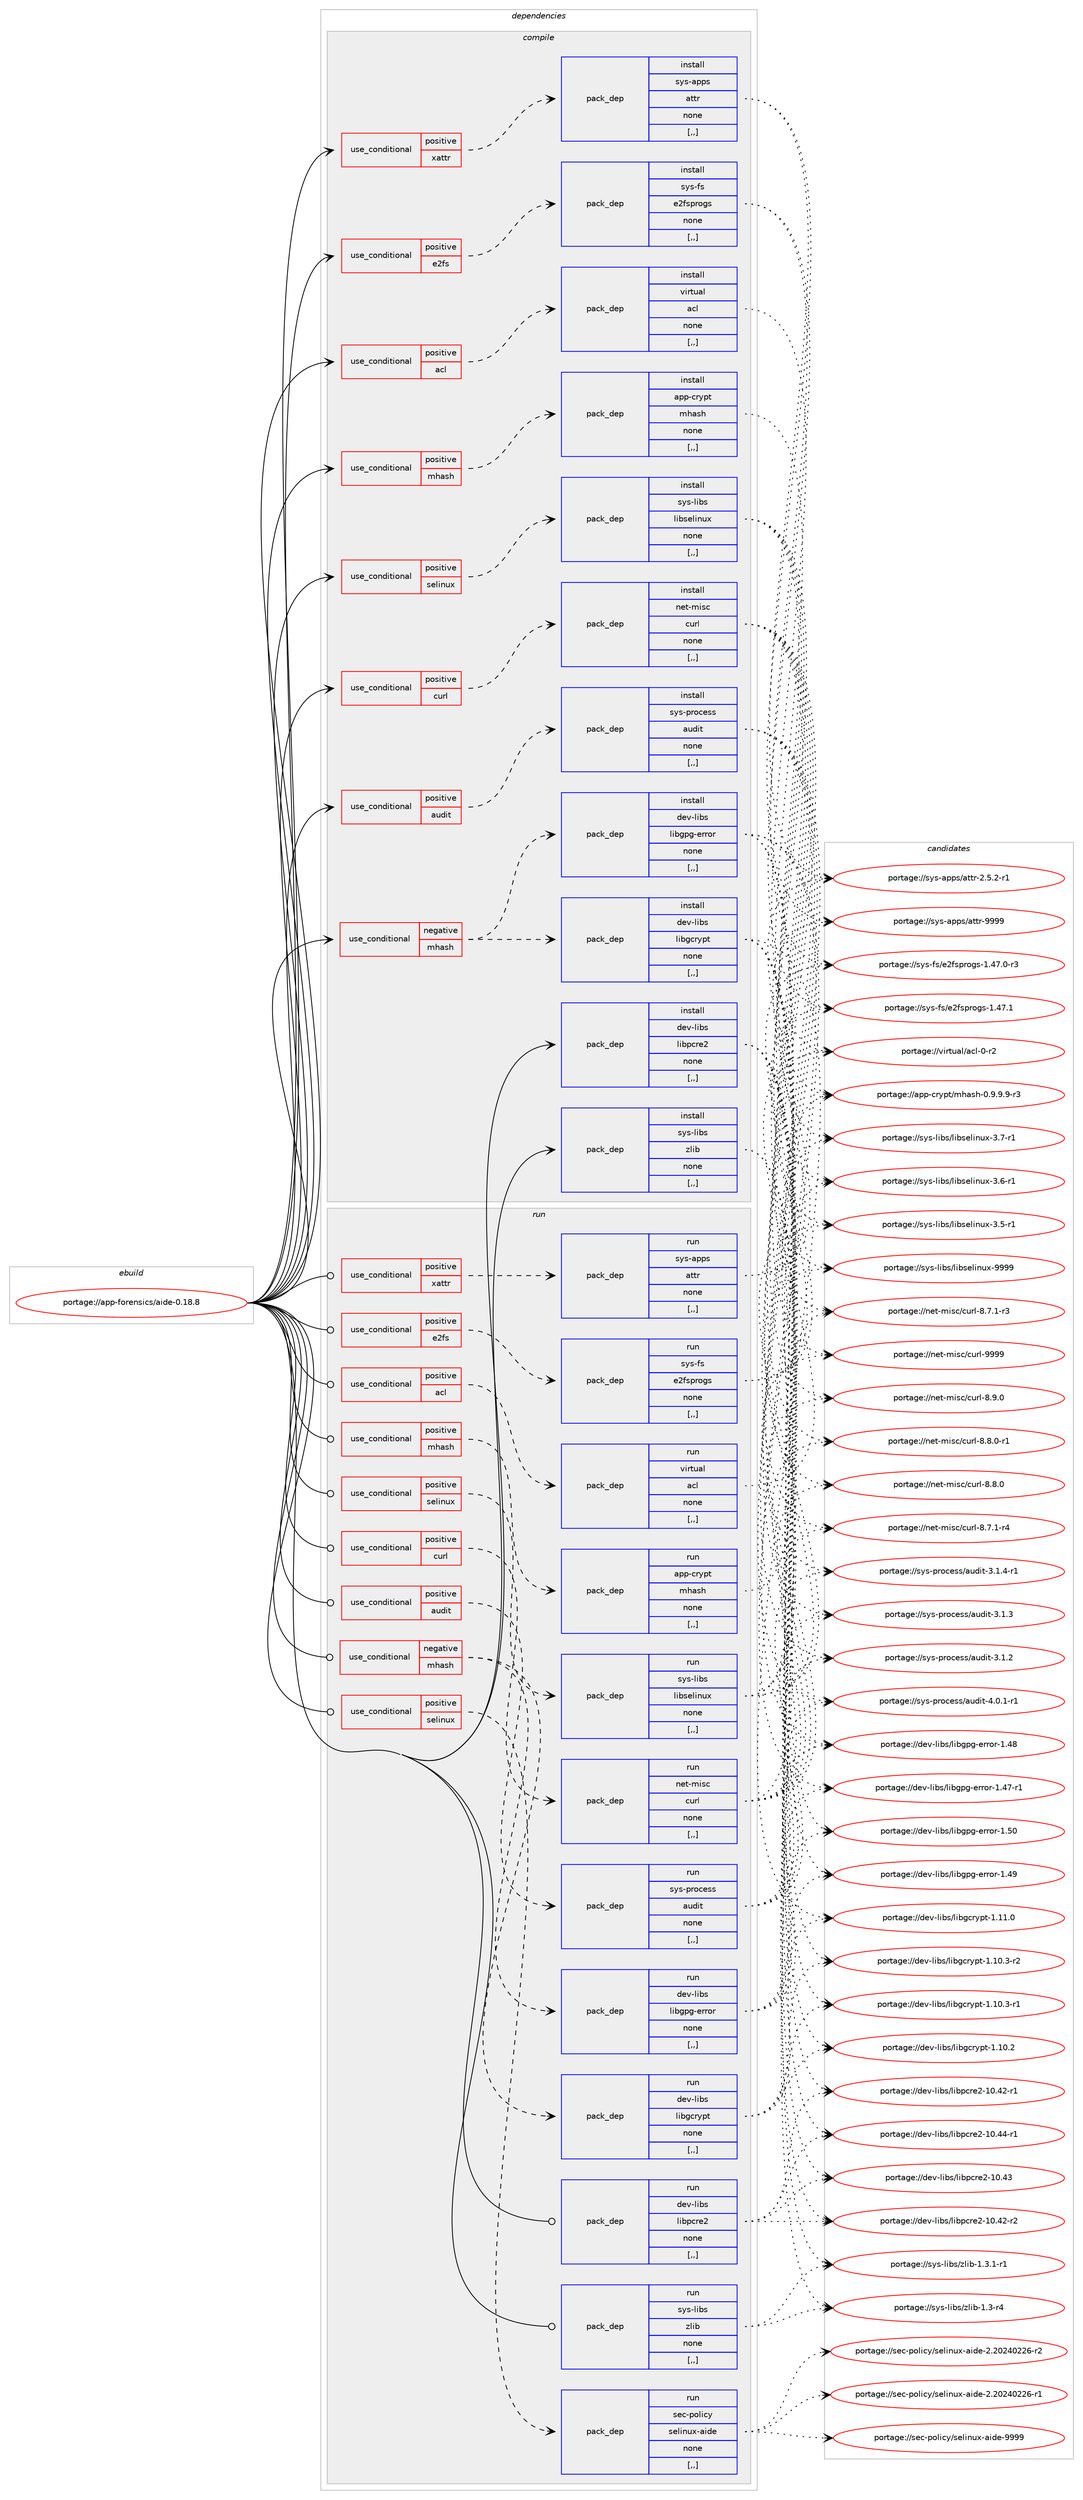 digraph prolog {

# *************
# Graph options
# *************

newrank=true;
concentrate=true;
compound=true;
graph [rankdir=LR,fontname=Helvetica,fontsize=10,ranksep=1.5];#, ranksep=2.5, nodesep=0.2];
edge  [arrowhead=vee];
node  [fontname=Helvetica,fontsize=10];

# **********
# The ebuild
# **********

subgraph cluster_leftcol {
color=gray;
label=<<i>ebuild</i>>;
id [label="portage://app-forensics/aide-0.18.8", color=red, width=4, href="../app-forensics/aide-0.18.8.svg"];
}

# ****************
# The dependencies
# ****************

subgraph cluster_midcol {
color=gray;
label=<<i>dependencies</i>>;
subgraph cluster_compile {
fillcolor="#eeeeee";
style=filled;
label=<<i>compile</i>>;
subgraph cond10676 {
dependency36226 [label=<<TABLE BORDER="0" CELLBORDER="1" CELLSPACING="0" CELLPADDING="4"><TR><TD ROWSPAN="3" CELLPADDING="10">use_conditional</TD></TR><TR><TD>negative</TD></TR><TR><TD>mhash</TD></TR></TABLE>>, shape=none, color=red];
subgraph pack25183 {
dependency36227 [label=<<TABLE BORDER="0" CELLBORDER="1" CELLSPACING="0" CELLPADDING="4" WIDTH="220"><TR><TD ROWSPAN="6" CELLPADDING="30">pack_dep</TD></TR><TR><TD WIDTH="110">install</TD></TR><TR><TD>dev-libs</TD></TR><TR><TD>libgcrypt</TD></TR><TR><TD>none</TD></TR><TR><TD>[,,]</TD></TR></TABLE>>, shape=none, color=blue];
}
dependency36226:e -> dependency36227:w [weight=20,style="dashed",arrowhead="vee"];
subgraph pack25184 {
dependency36228 [label=<<TABLE BORDER="0" CELLBORDER="1" CELLSPACING="0" CELLPADDING="4" WIDTH="220"><TR><TD ROWSPAN="6" CELLPADDING="30">pack_dep</TD></TR><TR><TD WIDTH="110">install</TD></TR><TR><TD>dev-libs</TD></TR><TR><TD>libgpg-error</TD></TR><TR><TD>none</TD></TR><TR><TD>[,,]</TD></TR></TABLE>>, shape=none, color=blue];
}
dependency36226:e -> dependency36228:w [weight=20,style="dashed",arrowhead="vee"];
}
id:e -> dependency36226:w [weight=20,style="solid",arrowhead="vee"];
subgraph cond10677 {
dependency36229 [label=<<TABLE BORDER="0" CELLBORDER="1" CELLSPACING="0" CELLPADDING="4"><TR><TD ROWSPAN="3" CELLPADDING="10">use_conditional</TD></TR><TR><TD>positive</TD></TR><TR><TD>acl</TD></TR></TABLE>>, shape=none, color=red];
subgraph pack25185 {
dependency36230 [label=<<TABLE BORDER="0" CELLBORDER="1" CELLSPACING="0" CELLPADDING="4" WIDTH="220"><TR><TD ROWSPAN="6" CELLPADDING="30">pack_dep</TD></TR><TR><TD WIDTH="110">install</TD></TR><TR><TD>virtual</TD></TR><TR><TD>acl</TD></TR><TR><TD>none</TD></TR><TR><TD>[,,]</TD></TR></TABLE>>, shape=none, color=blue];
}
dependency36229:e -> dependency36230:w [weight=20,style="dashed",arrowhead="vee"];
}
id:e -> dependency36229:w [weight=20,style="solid",arrowhead="vee"];
subgraph cond10678 {
dependency36231 [label=<<TABLE BORDER="0" CELLBORDER="1" CELLSPACING="0" CELLPADDING="4"><TR><TD ROWSPAN="3" CELLPADDING="10">use_conditional</TD></TR><TR><TD>positive</TD></TR><TR><TD>audit</TD></TR></TABLE>>, shape=none, color=red];
subgraph pack25186 {
dependency36232 [label=<<TABLE BORDER="0" CELLBORDER="1" CELLSPACING="0" CELLPADDING="4" WIDTH="220"><TR><TD ROWSPAN="6" CELLPADDING="30">pack_dep</TD></TR><TR><TD WIDTH="110">install</TD></TR><TR><TD>sys-process</TD></TR><TR><TD>audit</TD></TR><TR><TD>none</TD></TR><TR><TD>[,,]</TD></TR></TABLE>>, shape=none, color=blue];
}
dependency36231:e -> dependency36232:w [weight=20,style="dashed",arrowhead="vee"];
}
id:e -> dependency36231:w [weight=20,style="solid",arrowhead="vee"];
subgraph cond10679 {
dependency36233 [label=<<TABLE BORDER="0" CELLBORDER="1" CELLSPACING="0" CELLPADDING="4"><TR><TD ROWSPAN="3" CELLPADDING="10">use_conditional</TD></TR><TR><TD>positive</TD></TR><TR><TD>curl</TD></TR></TABLE>>, shape=none, color=red];
subgraph pack25187 {
dependency36234 [label=<<TABLE BORDER="0" CELLBORDER="1" CELLSPACING="0" CELLPADDING="4" WIDTH="220"><TR><TD ROWSPAN="6" CELLPADDING="30">pack_dep</TD></TR><TR><TD WIDTH="110">install</TD></TR><TR><TD>net-misc</TD></TR><TR><TD>curl</TD></TR><TR><TD>none</TD></TR><TR><TD>[,,]</TD></TR></TABLE>>, shape=none, color=blue];
}
dependency36233:e -> dependency36234:w [weight=20,style="dashed",arrowhead="vee"];
}
id:e -> dependency36233:w [weight=20,style="solid",arrowhead="vee"];
subgraph cond10680 {
dependency36235 [label=<<TABLE BORDER="0" CELLBORDER="1" CELLSPACING="0" CELLPADDING="4"><TR><TD ROWSPAN="3" CELLPADDING="10">use_conditional</TD></TR><TR><TD>positive</TD></TR><TR><TD>e2fs</TD></TR></TABLE>>, shape=none, color=red];
subgraph pack25188 {
dependency36236 [label=<<TABLE BORDER="0" CELLBORDER="1" CELLSPACING="0" CELLPADDING="4" WIDTH="220"><TR><TD ROWSPAN="6" CELLPADDING="30">pack_dep</TD></TR><TR><TD WIDTH="110">install</TD></TR><TR><TD>sys-fs</TD></TR><TR><TD>e2fsprogs</TD></TR><TR><TD>none</TD></TR><TR><TD>[,,]</TD></TR></TABLE>>, shape=none, color=blue];
}
dependency36235:e -> dependency36236:w [weight=20,style="dashed",arrowhead="vee"];
}
id:e -> dependency36235:w [weight=20,style="solid",arrowhead="vee"];
subgraph cond10681 {
dependency36237 [label=<<TABLE BORDER="0" CELLBORDER="1" CELLSPACING="0" CELLPADDING="4"><TR><TD ROWSPAN="3" CELLPADDING="10">use_conditional</TD></TR><TR><TD>positive</TD></TR><TR><TD>mhash</TD></TR></TABLE>>, shape=none, color=red];
subgraph pack25189 {
dependency36238 [label=<<TABLE BORDER="0" CELLBORDER="1" CELLSPACING="0" CELLPADDING="4" WIDTH="220"><TR><TD ROWSPAN="6" CELLPADDING="30">pack_dep</TD></TR><TR><TD WIDTH="110">install</TD></TR><TR><TD>app-crypt</TD></TR><TR><TD>mhash</TD></TR><TR><TD>none</TD></TR><TR><TD>[,,]</TD></TR></TABLE>>, shape=none, color=blue];
}
dependency36237:e -> dependency36238:w [weight=20,style="dashed",arrowhead="vee"];
}
id:e -> dependency36237:w [weight=20,style="solid",arrowhead="vee"];
subgraph cond10682 {
dependency36239 [label=<<TABLE BORDER="0" CELLBORDER="1" CELLSPACING="0" CELLPADDING="4"><TR><TD ROWSPAN="3" CELLPADDING="10">use_conditional</TD></TR><TR><TD>positive</TD></TR><TR><TD>selinux</TD></TR></TABLE>>, shape=none, color=red];
subgraph pack25190 {
dependency36240 [label=<<TABLE BORDER="0" CELLBORDER="1" CELLSPACING="0" CELLPADDING="4" WIDTH="220"><TR><TD ROWSPAN="6" CELLPADDING="30">pack_dep</TD></TR><TR><TD WIDTH="110">install</TD></TR><TR><TD>sys-libs</TD></TR><TR><TD>libselinux</TD></TR><TR><TD>none</TD></TR><TR><TD>[,,]</TD></TR></TABLE>>, shape=none, color=blue];
}
dependency36239:e -> dependency36240:w [weight=20,style="dashed",arrowhead="vee"];
}
id:e -> dependency36239:w [weight=20,style="solid",arrowhead="vee"];
subgraph cond10683 {
dependency36241 [label=<<TABLE BORDER="0" CELLBORDER="1" CELLSPACING="0" CELLPADDING="4"><TR><TD ROWSPAN="3" CELLPADDING="10">use_conditional</TD></TR><TR><TD>positive</TD></TR><TR><TD>xattr</TD></TR></TABLE>>, shape=none, color=red];
subgraph pack25191 {
dependency36242 [label=<<TABLE BORDER="0" CELLBORDER="1" CELLSPACING="0" CELLPADDING="4" WIDTH="220"><TR><TD ROWSPAN="6" CELLPADDING="30">pack_dep</TD></TR><TR><TD WIDTH="110">install</TD></TR><TR><TD>sys-apps</TD></TR><TR><TD>attr</TD></TR><TR><TD>none</TD></TR><TR><TD>[,,]</TD></TR></TABLE>>, shape=none, color=blue];
}
dependency36241:e -> dependency36242:w [weight=20,style="dashed",arrowhead="vee"];
}
id:e -> dependency36241:w [weight=20,style="solid",arrowhead="vee"];
subgraph pack25192 {
dependency36243 [label=<<TABLE BORDER="0" CELLBORDER="1" CELLSPACING="0" CELLPADDING="4" WIDTH="220"><TR><TD ROWSPAN="6" CELLPADDING="30">pack_dep</TD></TR><TR><TD WIDTH="110">install</TD></TR><TR><TD>dev-libs</TD></TR><TR><TD>libpcre2</TD></TR><TR><TD>none</TD></TR><TR><TD>[,,]</TD></TR></TABLE>>, shape=none, color=blue];
}
id:e -> dependency36243:w [weight=20,style="solid",arrowhead="vee"];
subgraph pack25193 {
dependency36244 [label=<<TABLE BORDER="0" CELLBORDER="1" CELLSPACING="0" CELLPADDING="4" WIDTH="220"><TR><TD ROWSPAN="6" CELLPADDING="30">pack_dep</TD></TR><TR><TD WIDTH="110">install</TD></TR><TR><TD>sys-libs</TD></TR><TR><TD>zlib</TD></TR><TR><TD>none</TD></TR><TR><TD>[,,]</TD></TR></TABLE>>, shape=none, color=blue];
}
id:e -> dependency36244:w [weight=20,style="solid",arrowhead="vee"];
}
subgraph cluster_compileandrun {
fillcolor="#eeeeee";
style=filled;
label=<<i>compile and run</i>>;
}
subgraph cluster_run {
fillcolor="#eeeeee";
style=filled;
label=<<i>run</i>>;
subgraph cond10684 {
dependency36245 [label=<<TABLE BORDER="0" CELLBORDER="1" CELLSPACING="0" CELLPADDING="4"><TR><TD ROWSPAN="3" CELLPADDING="10">use_conditional</TD></TR><TR><TD>negative</TD></TR><TR><TD>mhash</TD></TR></TABLE>>, shape=none, color=red];
subgraph pack25194 {
dependency36246 [label=<<TABLE BORDER="0" CELLBORDER="1" CELLSPACING="0" CELLPADDING="4" WIDTH="220"><TR><TD ROWSPAN="6" CELLPADDING="30">pack_dep</TD></TR><TR><TD WIDTH="110">run</TD></TR><TR><TD>dev-libs</TD></TR><TR><TD>libgcrypt</TD></TR><TR><TD>none</TD></TR><TR><TD>[,,]</TD></TR></TABLE>>, shape=none, color=blue];
}
dependency36245:e -> dependency36246:w [weight=20,style="dashed",arrowhead="vee"];
subgraph pack25195 {
dependency36247 [label=<<TABLE BORDER="0" CELLBORDER="1" CELLSPACING="0" CELLPADDING="4" WIDTH="220"><TR><TD ROWSPAN="6" CELLPADDING="30">pack_dep</TD></TR><TR><TD WIDTH="110">run</TD></TR><TR><TD>dev-libs</TD></TR><TR><TD>libgpg-error</TD></TR><TR><TD>none</TD></TR><TR><TD>[,,]</TD></TR></TABLE>>, shape=none, color=blue];
}
dependency36245:e -> dependency36247:w [weight=20,style="dashed",arrowhead="vee"];
}
id:e -> dependency36245:w [weight=20,style="solid",arrowhead="odot"];
subgraph cond10685 {
dependency36248 [label=<<TABLE BORDER="0" CELLBORDER="1" CELLSPACING="0" CELLPADDING="4"><TR><TD ROWSPAN="3" CELLPADDING="10">use_conditional</TD></TR><TR><TD>positive</TD></TR><TR><TD>acl</TD></TR></TABLE>>, shape=none, color=red];
subgraph pack25196 {
dependency36249 [label=<<TABLE BORDER="0" CELLBORDER="1" CELLSPACING="0" CELLPADDING="4" WIDTH="220"><TR><TD ROWSPAN="6" CELLPADDING="30">pack_dep</TD></TR><TR><TD WIDTH="110">run</TD></TR><TR><TD>virtual</TD></TR><TR><TD>acl</TD></TR><TR><TD>none</TD></TR><TR><TD>[,,]</TD></TR></TABLE>>, shape=none, color=blue];
}
dependency36248:e -> dependency36249:w [weight=20,style="dashed",arrowhead="vee"];
}
id:e -> dependency36248:w [weight=20,style="solid",arrowhead="odot"];
subgraph cond10686 {
dependency36250 [label=<<TABLE BORDER="0" CELLBORDER="1" CELLSPACING="0" CELLPADDING="4"><TR><TD ROWSPAN="3" CELLPADDING="10">use_conditional</TD></TR><TR><TD>positive</TD></TR><TR><TD>audit</TD></TR></TABLE>>, shape=none, color=red];
subgraph pack25197 {
dependency36251 [label=<<TABLE BORDER="0" CELLBORDER="1" CELLSPACING="0" CELLPADDING="4" WIDTH="220"><TR><TD ROWSPAN="6" CELLPADDING="30">pack_dep</TD></TR><TR><TD WIDTH="110">run</TD></TR><TR><TD>sys-process</TD></TR><TR><TD>audit</TD></TR><TR><TD>none</TD></TR><TR><TD>[,,]</TD></TR></TABLE>>, shape=none, color=blue];
}
dependency36250:e -> dependency36251:w [weight=20,style="dashed",arrowhead="vee"];
}
id:e -> dependency36250:w [weight=20,style="solid",arrowhead="odot"];
subgraph cond10687 {
dependency36252 [label=<<TABLE BORDER="0" CELLBORDER="1" CELLSPACING="0" CELLPADDING="4"><TR><TD ROWSPAN="3" CELLPADDING="10">use_conditional</TD></TR><TR><TD>positive</TD></TR><TR><TD>curl</TD></TR></TABLE>>, shape=none, color=red];
subgraph pack25198 {
dependency36253 [label=<<TABLE BORDER="0" CELLBORDER="1" CELLSPACING="0" CELLPADDING="4" WIDTH="220"><TR><TD ROWSPAN="6" CELLPADDING="30">pack_dep</TD></TR><TR><TD WIDTH="110">run</TD></TR><TR><TD>net-misc</TD></TR><TR><TD>curl</TD></TR><TR><TD>none</TD></TR><TR><TD>[,,]</TD></TR></TABLE>>, shape=none, color=blue];
}
dependency36252:e -> dependency36253:w [weight=20,style="dashed",arrowhead="vee"];
}
id:e -> dependency36252:w [weight=20,style="solid",arrowhead="odot"];
subgraph cond10688 {
dependency36254 [label=<<TABLE BORDER="0" CELLBORDER="1" CELLSPACING="0" CELLPADDING="4"><TR><TD ROWSPAN="3" CELLPADDING="10">use_conditional</TD></TR><TR><TD>positive</TD></TR><TR><TD>e2fs</TD></TR></TABLE>>, shape=none, color=red];
subgraph pack25199 {
dependency36255 [label=<<TABLE BORDER="0" CELLBORDER="1" CELLSPACING="0" CELLPADDING="4" WIDTH="220"><TR><TD ROWSPAN="6" CELLPADDING="30">pack_dep</TD></TR><TR><TD WIDTH="110">run</TD></TR><TR><TD>sys-fs</TD></TR><TR><TD>e2fsprogs</TD></TR><TR><TD>none</TD></TR><TR><TD>[,,]</TD></TR></TABLE>>, shape=none, color=blue];
}
dependency36254:e -> dependency36255:w [weight=20,style="dashed",arrowhead="vee"];
}
id:e -> dependency36254:w [weight=20,style="solid",arrowhead="odot"];
subgraph cond10689 {
dependency36256 [label=<<TABLE BORDER="0" CELLBORDER="1" CELLSPACING="0" CELLPADDING="4"><TR><TD ROWSPAN="3" CELLPADDING="10">use_conditional</TD></TR><TR><TD>positive</TD></TR><TR><TD>mhash</TD></TR></TABLE>>, shape=none, color=red];
subgraph pack25200 {
dependency36257 [label=<<TABLE BORDER="0" CELLBORDER="1" CELLSPACING="0" CELLPADDING="4" WIDTH="220"><TR><TD ROWSPAN="6" CELLPADDING="30">pack_dep</TD></TR><TR><TD WIDTH="110">run</TD></TR><TR><TD>app-crypt</TD></TR><TR><TD>mhash</TD></TR><TR><TD>none</TD></TR><TR><TD>[,,]</TD></TR></TABLE>>, shape=none, color=blue];
}
dependency36256:e -> dependency36257:w [weight=20,style="dashed",arrowhead="vee"];
}
id:e -> dependency36256:w [weight=20,style="solid",arrowhead="odot"];
subgraph cond10690 {
dependency36258 [label=<<TABLE BORDER="0" CELLBORDER="1" CELLSPACING="0" CELLPADDING="4"><TR><TD ROWSPAN="3" CELLPADDING="10">use_conditional</TD></TR><TR><TD>positive</TD></TR><TR><TD>selinux</TD></TR></TABLE>>, shape=none, color=red];
subgraph pack25201 {
dependency36259 [label=<<TABLE BORDER="0" CELLBORDER="1" CELLSPACING="0" CELLPADDING="4" WIDTH="220"><TR><TD ROWSPAN="6" CELLPADDING="30">pack_dep</TD></TR><TR><TD WIDTH="110">run</TD></TR><TR><TD>sec-policy</TD></TR><TR><TD>selinux-aide</TD></TR><TR><TD>none</TD></TR><TR><TD>[,,]</TD></TR></TABLE>>, shape=none, color=blue];
}
dependency36258:e -> dependency36259:w [weight=20,style="dashed",arrowhead="vee"];
}
id:e -> dependency36258:w [weight=20,style="solid",arrowhead="odot"];
subgraph cond10691 {
dependency36260 [label=<<TABLE BORDER="0" CELLBORDER="1" CELLSPACING="0" CELLPADDING="4"><TR><TD ROWSPAN="3" CELLPADDING="10">use_conditional</TD></TR><TR><TD>positive</TD></TR><TR><TD>selinux</TD></TR></TABLE>>, shape=none, color=red];
subgraph pack25202 {
dependency36261 [label=<<TABLE BORDER="0" CELLBORDER="1" CELLSPACING="0" CELLPADDING="4" WIDTH="220"><TR><TD ROWSPAN="6" CELLPADDING="30">pack_dep</TD></TR><TR><TD WIDTH="110">run</TD></TR><TR><TD>sys-libs</TD></TR><TR><TD>libselinux</TD></TR><TR><TD>none</TD></TR><TR><TD>[,,]</TD></TR></TABLE>>, shape=none, color=blue];
}
dependency36260:e -> dependency36261:w [weight=20,style="dashed",arrowhead="vee"];
}
id:e -> dependency36260:w [weight=20,style="solid",arrowhead="odot"];
subgraph cond10692 {
dependency36262 [label=<<TABLE BORDER="0" CELLBORDER="1" CELLSPACING="0" CELLPADDING="4"><TR><TD ROWSPAN="3" CELLPADDING="10">use_conditional</TD></TR><TR><TD>positive</TD></TR><TR><TD>xattr</TD></TR></TABLE>>, shape=none, color=red];
subgraph pack25203 {
dependency36263 [label=<<TABLE BORDER="0" CELLBORDER="1" CELLSPACING="0" CELLPADDING="4" WIDTH="220"><TR><TD ROWSPAN="6" CELLPADDING="30">pack_dep</TD></TR><TR><TD WIDTH="110">run</TD></TR><TR><TD>sys-apps</TD></TR><TR><TD>attr</TD></TR><TR><TD>none</TD></TR><TR><TD>[,,]</TD></TR></TABLE>>, shape=none, color=blue];
}
dependency36262:e -> dependency36263:w [weight=20,style="dashed",arrowhead="vee"];
}
id:e -> dependency36262:w [weight=20,style="solid",arrowhead="odot"];
subgraph pack25204 {
dependency36264 [label=<<TABLE BORDER="0" CELLBORDER="1" CELLSPACING="0" CELLPADDING="4" WIDTH="220"><TR><TD ROWSPAN="6" CELLPADDING="30">pack_dep</TD></TR><TR><TD WIDTH="110">run</TD></TR><TR><TD>dev-libs</TD></TR><TR><TD>libpcre2</TD></TR><TR><TD>none</TD></TR><TR><TD>[,,]</TD></TR></TABLE>>, shape=none, color=blue];
}
id:e -> dependency36264:w [weight=20,style="solid",arrowhead="odot"];
subgraph pack25205 {
dependency36265 [label=<<TABLE BORDER="0" CELLBORDER="1" CELLSPACING="0" CELLPADDING="4" WIDTH="220"><TR><TD ROWSPAN="6" CELLPADDING="30">pack_dep</TD></TR><TR><TD WIDTH="110">run</TD></TR><TR><TD>sys-libs</TD></TR><TR><TD>zlib</TD></TR><TR><TD>none</TD></TR><TR><TD>[,,]</TD></TR></TABLE>>, shape=none, color=blue];
}
id:e -> dependency36265:w [weight=20,style="solid",arrowhead="odot"];
}
}

# **************
# The candidates
# **************

subgraph cluster_choices {
rank=same;
color=gray;
label=<<i>candidates</i>>;

subgraph choice25183 {
color=black;
nodesep=1;
choice100101118451081059811547108105981039911412111211645494649494648 [label="portage://dev-libs/libgcrypt-1.11.0", color=red, width=4,href="../dev-libs/libgcrypt-1.11.0.svg"];
choice1001011184510810598115471081059810399114121112116454946494846514511450 [label="portage://dev-libs/libgcrypt-1.10.3-r2", color=red, width=4,href="../dev-libs/libgcrypt-1.10.3-r2.svg"];
choice1001011184510810598115471081059810399114121112116454946494846514511449 [label="portage://dev-libs/libgcrypt-1.10.3-r1", color=red, width=4,href="../dev-libs/libgcrypt-1.10.3-r1.svg"];
choice100101118451081059811547108105981039911412111211645494649484650 [label="portage://dev-libs/libgcrypt-1.10.2", color=red, width=4,href="../dev-libs/libgcrypt-1.10.2.svg"];
dependency36227:e -> choice100101118451081059811547108105981039911412111211645494649494648:w [style=dotted,weight="100"];
dependency36227:e -> choice1001011184510810598115471081059810399114121112116454946494846514511450:w [style=dotted,weight="100"];
dependency36227:e -> choice1001011184510810598115471081059810399114121112116454946494846514511449:w [style=dotted,weight="100"];
dependency36227:e -> choice100101118451081059811547108105981039911412111211645494649484650:w [style=dotted,weight="100"];
}
subgraph choice25184 {
color=black;
nodesep=1;
choice10010111845108105981154710810598103112103451011141141111144549465348 [label="portage://dev-libs/libgpg-error-1.50", color=red, width=4,href="../dev-libs/libgpg-error-1.50.svg"];
choice10010111845108105981154710810598103112103451011141141111144549465257 [label="portage://dev-libs/libgpg-error-1.49", color=red, width=4,href="../dev-libs/libgpg-error-1.49.svg"];
choice10010111845108105981154710810598103112103451011141141111144549465256 [label="portage://dev-libs/libgpg-error-1.48", color=red, width=4,href="../dev-libs/libgpg-error-1.48.svg"];
choice100101118451081059811547108105981031121034510111411411111445494652554511449 [label="portage://dev-libs/libgpg-error-1.47-r1", color=red, width=4,href="../dev-libs/libgpg-error-1.47-r1.svg"];
dependency36228:e -> choice10010111845108105981154710810598103112103451011141141111144549465348:w [style=dotted,weight="100"];
dependency36228:e -> choice10010111845108105981154710810598103112103451011141141111144549465257:w [style=dotted,weight="100"];
dependency36228:e -> choice10010111845108105981154710810598103112103451011141141111144549465256:w [style=dotted,weight="100"];
dependency36228:e -> choice100101118451081059811547108105981031121034510111411411111445494652554511449:w [style=dotted,weight="100"];
}
subgraph choice25185 {
color=black;
nodesep=1;
choice1181051141161179710847979910845484511450 [label="portage://virtual/acl-0-r2", color=red, width=4,href="../virtual/acl-0-r2.svg"];
dependency36230:e -> choice1181051141161179710847979910845484511450:w [style=dotted,weight="100"];
}
subgraph choice25186 {
color=black;
nodesep=1;
choice115121115451121141119910111511547971171001051164552464846494511449 [label="portage://sys-process/audit-4.0.1-r1", color=red, width=4,href="../sys-process/audit-4.0.1-r1.svg"];
choice115121115451121141119910111511547971171001051164551464946524511449 [label="portage://sys-process/audit-3.1.4-r1", color=red, width=4,href="../sys-process/audit-3.1.4-r1.svg"];
choice11512111545112114111991011151154797117100105116455146494651 [label="portage://sys-process/audit-3.1.3", color=red, width=4,href="../sys-process/audit-3.1.3.svg"];
choice11512111545112114111991011151154797117100105116455146494650 [label="portage://sys-process/audit-3.1.2", color=red, width=4,href="../sys-process/audit-3.1.2.svg"];
dependency36232:e -> choice115121115451121141119910111511547971171001051164552464846494511449:w [style=dotted,weight="100"];
dependency36232:e -> choice115121115451121141119910111511547971171001051164551464946524511449:w [style=dotted,weight="100"];
dependency36232:e -> choice11512111545112114111991011151154797117100105116455146494651:w [style=dotted,weight="100"];
dependency36232:e -> choice11512111545112114111991011151154797117100105116455146494650:w [style=dotted,weight="100"];
}
subgraph choice25187 {
color=black;
nodesep=1;
choice110101116451091051159947991171141084557575757 [label="portage://net-misc/curl-9999", color=red, width=4,href="../net-misc/curl-9999.svg"];
choice11010111645109105115994799117114108455646574648 [label="portage://net-misc/curl-8.9.0", color=red, width=4,href="../net-misc/curl-8.9.0.svg"];
choice110101116451091051159947991171141084556465646484511449 [label="portage://net-misc/curl-8.8.0-r1", color=red, width=4,href="../net-misc/curl-8.8.0-r1.svg"];
choice11010111645109105115994799117114108455646564648 [label="portage://net-misc/curl-8.8.0", color=red, width=4,href="../net-misc/curl-8.8.0.svg"];
choice110101116451091051159947991171141084556465546494511452 [label="portage://net-misc/curl-8.7.1-r4", color=red, width=4,href="../net-misc/curl-8.7.1-r4.svg"];
choice110101116451091051159947991171141084556465546494511451 [label="portage://net-misc/curl-8.7.1-r3", color=red, width=4,href="../net-misc/curl-8.7.1-r3.svg"];
dependency36234:e -> choice110101116451091051159947991171141084557575757:w [style=dotted,weight="100"];
dependency36234:e -> choice11010111645109105115994799117114108455646574648:w [style=dotted,weight="100"];
dependency36234:e -> choice110101116451091051159947991171141084556465646484511449:w [style=dotted,weight="100"];
dependency36234:e -> choice11010111645109105115994799117114108455646564648:w [style=dotted,weight="100"];
dependency36234:e -> choice110101116451091051159947991171141084556465546494511452:w [style=dotted,weight="100"];
dependency36234:e -> choice110101116451091051159947991171141084556465546494511451:w [style=dotted,weight="100"];
}
subgraph choice25188 {
color=black;
nodesep=1;
choice11512111545102115471015010211511211411110311545494652554649 [label="portage://sys-fs/e2fsprogs-1.47.1", color=red, width=4,href="../sys-fs/e2fsprogs-1.47.1.svg"];
choice115121115451021154710150102115112114111103115454946525546484511451 [label="portage://sys-fs/e2fsprogs-1.47.0-r3", color=red, width=4,href="../sys-fs/e2fsprogs-1.47.0-r3.svg"];
dependency36236:e -> choice11512111545102115471015010211511211411110311545494652554649:w [style=dotted,weight="100"];
dependency36236:e -> choice115121115451021154710150102115112114111103115454946525546484511451:w [style=dotted,weight="100"];
}
subgraph choice25189 {
color=black;
nodesep=1;
choice971121124599114121112116471091049711510445484657465746574511451 [label="portage://app-crypt/mhash-0.9.9.9-r3", color=red, width=4,href="../app-crypt/mhash-0.9.9.9-r3.svg"];
dependency36238:e -> choice971121124599114121112116471091049711510445484657465746574511451:w [style=dotted,weight="100"];
}
subgraph choice25190 {
color=black;
nodesep=1;
choice115121115451081059811547108105981151011081051101171204557575757 [label="portage://sys-libs/libselinux-9999", color=red, width=4,href="../sys-libs/libselinux-9999.svg"];
choice11512111545108105981154710810598115101108105110117120455146554511449 [label="portage://sys-libs/libselinux-3.7-r1", color=red, width=4,href="../sys-libs/libselinux-3.7-r1.svg"];
choice11512111545108105981154710810598115101108105110117120455146544511449 [label="portage://sys-libs/libselinux-3.6-r1", color=red, width=4,href="../sys-libs/libselinux-3.6-r1.svg"];
choice11512111545108105981154710810598115101108105110117120455146534511449 [label="portage://sys-libs/libselinux-3.5-r1", color=red, width=4,href="../sys-libs/libselinux-3.5-r1.svg"];
dependency36240:e -> choice115121115451081059811547108105981151011081051101171204557575757:w [style=dotted,weight="100"];
dependency36240:e -> choice11512111545108105981154710810598115101108105110117120455146554511449:w [style=dotted,weight="100"];
dependency36240:e -> choice11512111545108105981154710810598115101108105110117120455146544511449:w [style=dotted,weight="100"];
dependency36240:e -> choice11512111545108105981154710810598115101108105110117120455146534511449:w [style=dotted,weight="100"];
}
subgraph choice25191 {
color=black;
nodesep=1;
choice115121115459711211211547971161161144557575757 [label="portage://sys-apps/attr-9999", color=red, width=4,href="../sys-apps/attr-9999.svg"];
choice115121115459711211211547971161161144550465346504511449 [label="portage://sys-apps/attr-2.5.2-r1", color=red, width=4,href="../sys-apps/attr-2.5.2-r1.svg"];
dependency36242:e -> choice115121115459711211211547971161161144557575757:w [style=dotted,weight="100"];
dependency36242:e -> choice115121115459711211211547971161161144550465346504511449:w [style=dotted,weight="100"];
}
subgraph choice25192 {
color=black;
nodesep=1;
choice1001011184510810598115471081059811299114101504549484652524511449 [label="portage://dev-libs/libpcre2-10.44-r1", color=red, width=4,href="../dev-libs/libpcre2-10.44-r1.svg"];
choice100101118451081059811547108105981129911410150454948465251 [label="portage://dev-libs/libpcre2-10.43", color=red, width=4,href="../dev-libs/libpcre2-10.43.svg"];
choice1001011184510810598115471081059811299114101504549484652504511450 [label="portage://dev-libs/libpcre2-10.42-r2", color=red, width=4,href="../dev-libs/libpcre2-10.42-r2.svg"];
choice1001011184510810598115471081059811299114101504549484652504511449 [label="portage://dev-libs/libpcre2-10.42-r1", color=red, width=4,href="../dev-libs/libpcre2-10.42-r1.svg"];
dependency36243:e -> choice1001011184510810598115471081059811299114101504549484652524511449:w [style=dotted,weight="100"];
dependency36243:e -> choice100101118451081059811547108105981129911410150454948465251:w [style=dotted,weight="100"];
dependency36243:e -> choice1001011184510810598115471081059811299114101504549484652504511450:w [style=dotted,weight="100"];
dependency36243:e -> choice1001011184510810598115471081059811299114101504549484652504511449:w [style=dotted,weight="100"];
}
subgraph choice25193 {
color=black;
nodesep=1;
choice115121115451081059811547122108105984549465146494511449 [label="portage://sys-libs/zlib-1.3.1-r1", color=red, width=4,href="../sys-libs/zlib-1.3.1-r1.svg"];
choice11512111545108105981154712210810598454946514511452 [label="portage://sys-libs/zlib-1.3-r4", color=red, width=4,href="../sys-libs/zlib-1.3-r4.svg"];
dependency36244:e -> choice115121115451081059811547122108105984549465146494511449:w [style=dotted,weight="100"];
dependency36244:e -> choice11512111545108105981154712210810598454946514511452:w [style=dotted,weight="100"];
}
subgraph choice25194 {
color=black;
nodesep=1;
choice100101118451081059811547108105981039911412111211645494649494648 [label="portage://dev-libs/libgcrypt-1.11.0", color=red, width=4,href="../dev-libs/libgcrypt-1.11.0.svg"];
choice1001011184510810598115471081059810399114121112116454946494846514511450 [label="portage://dev-libs/libgcrypt-1.10.3-r2", color=red, width=4,href="../dev-libs/libgcrypt-1.10.3-r2.svg"];
choice1001011184510810598115471081059810399114121112116454946494846514511449 [label="portage://dev-libs/libgcrypt-1.10.3-r1", color=red, width=4,href="../dev-libs/libgcrypt-1.10.3-r1.svg"];
choice100101118451081059811547108105981039911412111211645494649484650 [label="portage://dev-libs/libgcrypt-1.10.2", color=red, width=4,href="../dev-libs/libgcrypt-1.10.2.svg"];
dependency36246:e -> choice100101118451081059811547108105981039911412111211645494649494648:w [style=dotted,weight="100"];
dependency36246:e -> choice1001011184510810598115471081059810399114121112116454946494846514511450:w [style=dotted,weight="100"];
dependency36246:e -> choice1001011184510810598115471081059810399114121112116454946494846514511449:w [style=dotted,weight="100"];
dependency36246:e -> choice100101118451081059811547108105981039911412111211645494649484650:w [style=dotted,weight="100"];
}
subgraph choice25195 {
color=black;
nodesep=1;
choice10010111845108105981154710810598103112103451011141141111144549465348 [label="portage://dev-libs/libgpg-error-1.50", color=red, width=4,href="../dev-libs/libgpg-error-1.50.svg"];
choice10010111845108105981154710810598103112103451011141141111144549465257 [label="portage://dev-libs/libgpg-error-1.49", color=red, width=4,href="../dev-libs/libgpg-error-1.49.svg"];
choice10010111845108105981154710810598103112103451011141141111144549465256 [label="portage://dev-libs/libgpg-error-1.48", color=red, width=4,href="../dev-libs/libgpg-error-1.48.svg"];
choice100101118451081059811547108105981031121034510111411411111445494652554511449 [label="portage://dev-libs/libgpg-error-1.47-r1", color=red, width=4,href="../dev-libs/libgpg-error-1.47-r1.svg"];
dependency36247:e -> choice10010111845108105981154710810598103112103451011141141111144549465348:w [style=dotted,weight="100"];
dependency36247:e -> choice10010111845108105981154710810598103112103451011141141111144549465257:w [style=dotted,weight="100"];
dependency36247:e -> choice10010111845108105981154710810598103112103451011141141111144549465256:w [style=dotted,weight="100"];
dependency36247:e -> choice100101118451081059811547108105981031121034510111411411111445494652554511449:w [style=dotted,weight="100"];
}
subgraph choice25196 {
color=black;
nodesep=1;
choice1181051141161179710847979910845484511450 [label="portage://virtual/acl-0-r2", color=red, width=4,href="../virtual/acl-0-r2.svg"];
dependency36249:e -> choice1181051141161179710847979910845484511450:w [style=dotted,weight="100"];
}
subgraph choice25197 {
color=black;
nodesep=1;
choice115121115451121141119910111511547971171001051164552464846494511449 [label="portage://sys-process/audit-4.0.1-r1", color=red, width=4,href="../sys-process/audit-4.0.1-r1.svg"];
choice115121115451121141119910111511547971171001051164551464946524511449 [label="portage://sys-process/audit-3.1.4-r1", color=red, width=4,href="../sys-process/audit-3.1.4-r1.svg"];
choice11512111545112114111991011151154797117100105116455146494651 [label="portage://sys-process/audit-3.1.3", color=red, width=4,href="../sys-process/audit-3.1.3.svg"];
choice11512111545112114111991011151154797117100105116455146494650 [label="portage://sys-process/audit-3.1.2", color=red, width=4,href="../sys-process/audit-3.1.2.svg"];
dependency36251:e -> choice115121115451121141119910111511547971171001051164552464846494511449:w [style=dotted,weight="100"];
dependency36251:e -> choice115121115451121141119910111511547971171001051164551464946524511449:w [style=dotted,weight="100"];
dependency36251:e -> choice11512111545112114111991011151154797117100105116455146494651:w [style=dotted,weight="100"];
dependency36251:e -> choice11512111545112114111991011151154797117100105116455146494650:w [style=dotted,weight="100"];
}
subgraph choice25198 {
color=black;
nodesep=1;
choice110101116451091051159947991171141084557575757 [label="portage://net-misc/curl-9999", color=red, width=4,href="../net-misc/curl-9999.svg"];
choice11010111645109105115994799117114108455646574648 [label="portage://net-misc/curl-8.9.0", color=red, width=4,href="../net-misc/curl-8.9.0.svg"];
choice110101116451091051159947991171141084556465646484511449 [label="portage://net-misc/curl-8.8.0-r1", color=red, width=4,href="../net-misc/curl-8.8.0-r1.svg"];
choice11010111645109105115994799117114108455646564648 [label="portage://net-misc/curl-8.8.0", color=red, width=4,href="../net-misc/curl-8.8.0.svg"];
choice110101116451091051159947991171141084556465546494511452 [label="portage://net-misc/curl-8.7.1-r4", color=red, width=4,href="../net-misc/curl-8.7.1-r4.svg"];
choice110101116451091051159947991171141084556465546494511451 [label="portage://net-misc/curl-8.7.1-r3", color=red, width=4,href="../net-misc/curl-8.7.1-r3.svg"];
dependency36253:e -> choice110101116451091051159947991171141084557575757:w [style=dotted,weight="100"];
dependency36253:e -> choice11010111645109105115994799117114108455646574648:w [style=dotted,weight="100"];
dependency36253:e -> choice110101116451091051159947991171141084556465646484511449:w [style=dotted,weight="100"];
dependency36253:e -> choice11010111645109105115994799117114108455646564648:w [style=dotted,weight="100"];
dependency36253:e -> choice110101116451091051159947991171141084556465546494511452:w [style=dotted,weight="100"];
dependency36253:e -> choice110101116451091051159947991171141084556465546494511451:w [style=dotted,weight="100"];
}
subgraph choice25199 {
color=black;
nodesep=1;
choice11512111545102115471015010211511211411110311545494652554649 [label="portage://sys-fs/e2fsprogs-1.47.1", color=red, width=4,href="../sys-fs/e2fsprogs-1.47.1.svg"];
choice115121115451021154710150102115112114111103115454946525546484511451 [label="portage://sys-fs/e2fsprogs-1.47.0-r3", color=red, width=4,href="../sys-fs/e2fsprogs-1.47.0-r3.svg"];
dependency36255:e -> choice11512111545102115471015010211511211411110311545494652554649:w [style=dotted,weight="100"];
dependency36255:e -> choice115121115451021154710150102115112114111103115454946525546484511451:w [style=dotted,weight="100"];
}
subgraph choice25200 {
color=black;
nodesep=1;
choice971121124599114121112116471091049711510445484657465746574511451 [label="portage://app-crypt/mhash-0.9.9.9-r3", color=red, width=4,href="../app-crypt/mhash-0.9.9.9-r3.svg"];
dependency36257:e -> choice971121124599114121112116471091049711510445484657465746574511451:w [style=dotted,weight="100"];
}
subgraph choice25201 {
color=black;
nodesep=1;
choice1151019945112111108105991214711510110810511011712045971051001014557575757 [label="portage://sec-policy/selinux-aide-9999", color=red, width=4,href="../sec-policy/selinux-aide-9999.svg"];
choice11510199451121111081059912147115101108105110117120459710510010145504650485052485050544511450 [label="portage://sec-policy/selinux-aide-2.20240226-r2", color=red, width=4,href="../sec-policy/selinux-aide-2.20240226-r2.svg"];
choice11510199451121111081059912147115101108105110117120459710510010145504650485052485050544511449 [label="portage://sec-policy/selinux-aide-2.20240226-r1", color=red, width=4,href="../sec-policy/selinux-aide-2.20240226-r1.svg"];
dependency36259:e -> choice1151019945112111108105991214711510110810511011712045971051001014557575757:w [style=dotted,weight="100"];
dependency36259:e -> choice11510199451121111081059912147115101108105110117120459710510010145504650485052485050544511450:w [style=dotted,weight="100"];
dependency36259:e -> choice11510199451121111081059912147115101108105110117120459710510010145504650485052485050544511449:w [style=dotted,weight="100"];
}
subgraph choice25202 {
color=black;
nodesep=1;
choice115121115451081059811547108105981151011081051101171204557575757 [label="portage://sys-libs/libselinux-9999", color=red, width=4,href="../sys-libs/libselinux-9999.svg"];
choice11512111545108105981154710810598115101108105110117120455146554511449 [label="portage://sys-libs/libselinux-3.7-r1", color=red, width=4,href="../sys-libs/libselinux-3.7-r1.svg"];
choice11512111545108105981154710810598115101108105110117120455146544511449 [label="portage://sys-libs/libselinux-3.6-r1", color=red, width=4,href="../sys-libs/libselinux-3.6-r1.svg"];
choice11512111545108105981154710810598115101108105110117120455146534511449 [label="portage://sys-libs/libselinux-3.5-r1", color=red, width=4,href="../sys-libs/libselinux-3.5-r1.svg"];
dependency36261:e -> choice115121115451081059811547108105981151011081051101171204557575757:w [style=dotted,weight="100"];
dependency36261:e -> choice11512111545108105981154710810598115101108105110117120455146554511449:w [style=dotted,weight="100"];
dependency36261:e -> choice11512111545108105981154710810598115101108105110117120455146544511449:w [style=dotted,weight="100"];
dependency36261:e -> choice11512111545108105981154710810598115101108105110117120455146534511449:w [style=dotted,weight="100"];
}
subgraph choice25203 {
color=black;
nodesep=1;
choice115121115459711211211547971161161144557575757 [label="portage://sys-apps/attr-9999", color=red, width=4,href="../sys-apps/attr-9999.svg"];
choice115121115459711211211547971161161144550465346504511449 [label="portage://sys-apps/attr-2.5.2-r1", color=red, width=4,href="../sys-apps/attr-2.5.2-r1.svg"];
dependency36263:e -> choice115121115459711211211547971161161144557575757:w [style=dotted,weight="100"];
dependency36263:e -> choice115121115459711211211547971161161144550465346504511449:w [style=dotted,weight="100"];
}
subgraph choice25204 {
color=black;
nodesep=1;
choice1001011184510810598115471081059811299114101504549484652524511449 [label="portage://dev-libs/libpcre2-10.44-r1", color=red, width=4,href="../dev-libs/libpcre2-10.44-r1.svg"];
choice100101118451081059811547108105981129911410150454948465251 [label="portage://dev-libs/libpcre2-10.43", color=red, width=4,href="../dev-libs/libpcre2-10.43.svg"];
choice1001011184510810598115471081059811299114101504549484652504511450 [label="portage://dev-libs/libpcre2-10.42-r2", color=red, width=4,href="../dev-libs/libpcre2-10.42-r2.svg"];
choice1001011184510810598115471081059811299114101504549484652504511449 [label="portage://dev-libs/libpcre2-10.42-r1", color=red, width=4,href="../dev-libs/libpcre2-10.42-r1.svg"];
dependency36264:e -> choice1001011184510810598115471081059811299114101504549484652524511449:w [style=dotted,weight="100"];
dependency36264:e -> choice100101118451081059811547108105981129911410150454948465251:w [style=dotted,weight="100"];
dependency36264:e -> choice1001011184510810598115471081059811299114101504549484652504511450:w [style=dotted,weight="100"];
dependency36264:e -> choice1001011184510810598115471081059811299114101504549484652504511449:w [style=dotted,weight="100"];
}
subgraph choice25205 {
color=black;
nodesep=1;
choice115121115451081059811547122108105984549465146494511449 [label="portage://sys-libs/zlib-1.3.1-r1", color=red, width=4,href="../sys-libs/zlib-1.3.1-r1.svg"];
choice11512111545108105981154712210810598454946514511452 [label="portage://sys-libs/zlib-1.3-r4", color=red, width=4,href="../sys-libs/zlib-1.3-r4.svg"];
dependency36265:e -> choice115121115451081059811547122108105984549465146494511449:w [style=dotted,weight="100"];
dependency36265:e -> choice11512111545108105981154712210810598454946514511452:w [style=dotted,weight="100"];
}
}

}
